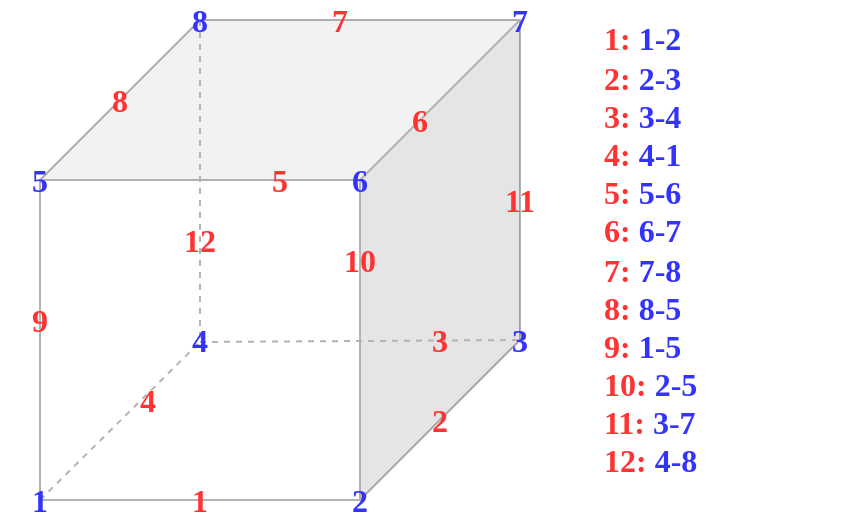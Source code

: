 <mxfile version="13.10.4" type="device"><diagram id="NV9ppHEdIdPxtA-3MKUw" name="Page-1"><mxGraphModel dx="813" dy="427" grid="1" gridSize="10" guides="1" tooltips="1" connect="1" arrows="1" fold="1" page="1" pageScale="1" pageWidth="827" pageHeight="1169" math="0" shadow="0"><root><mxCell id="0"/><mxCell id="1" parent="0"/><mxCell id="mt5KNRrtcUGNqwj14n9b-1" value="" style="shape=cube;whiteSpace=wrap;html=1;boundedLbl=1;backgroundOutline=1;darkOpacity=0.05;darkOpacity2=0.1;flipV=0;flipH=1;size=80;fillColor=none;strokeColor=#B3B3B3;" vertex="1" parent="1"><mxGeometry x="360" y="280" width="240" height="240" as="geometry"/></mxCell><mxCell id="mt5KNRrtcUGNqwj14n9b-2" value="" style="endArrow=none;dashed=1;html=1;exitX=1;exitY=1;exitDx=0;exitDy=0;exitPerimeter=0;entryX=0.667;entryY=0.671;entryDx=0;entryDy=0;entryPerimeter=0;strokeColor=#B3B3B3;" edge="1" parent="1" source="mt5KNRrtcUGNqwj14n9b-1" target="mt5KNRrtcUGNqwj14n9b-1"><mxGeometry width="50" height="50" relative="1" as="geometry"><mxPoint x="440" y="460" as="sourcePoint"/><mxPoint x="490" y="410" as="targetPoint"/></mxGeometry></mxCell><mxCell id="mt5KNRrtcUGNqwj14n9b-3" value="" style="endArrow=none;dashed=1;html=1;entryX=0;entryY=0;entryDx=160;entryDy=0;entryPerimeter=0;strokeColor=#B3B3B3;" edge="1" parent="1" target="mt5KNRrtcUGNqwj14n9b-1"><mxGeometry width="50" height="50" relative="1" as="geometry"><mxPoint x="440" y="439" as="sourcePoint"/><mxPoint x="490" y="410" as="targetPoint"/></mxGeometry></mxCell><mxCell id="mt5KNRrtcUGNqwj14n9b-4" value="" style="endArrow=none;dashed=1;html=1;entryX=0;entryY=0;entryDx=0;entryDy=160;entryPerimeter=0;strokeColor=#B3B3B3;" edge="1" parent="1" target="mt5KNRrtcUGNqwj14n9b-1"><mxGeometry width="50" height="50" relative="1" as="geometry"><mxPoint x="440" y="441" as="sourcePoint"/><mxPoint x="490" y="410" as="targetPoint"/></mxGeometry></mxCell><mxCell id="mt5KNRrtcUGNqwj14n9b-6" value="5" style="text;html=1;strokeColor=none;fillColor=none;align=center;verticalAlign=middle;whiteSpace=wrap;rounded=0;fontStyle=1;fontFamily=Verdana;fontSize=16;fontColor=#3333FF;" vertex="1" parent="1"><mxGeometry x="340" y="350" width="40" height="20" as="geometry"/></mxCell><mxCell id="mt5KNRrtcUGNqwj14n9b-7" value="6" style="text;html=1;strokeColor=none;fillColor=none;align=center;verticalAlign=middle;whiteSpace=wrap;rounded=0;fontStyle=1;fontFamily=Verdana;fontSize=16;fontColor=#3333FF;" vertex="1" parent="1"><mxGeometry x="500" y="350" width="40" height="20" as="geometry"/></mxCell><mxCell id="mt5KNRrtcUGNqwj14n9b-8" value="7" style="text;html=1;strokeColor=none;fillColor=none;align=center;verticalAlign=middle;whiteSpace=wrap;rounded=0;fontStyle=1;fontFamily=Verdana;fontSize=16;fontColor=#3333FF;" vertex="1" parent="1"><mxGeometry x="580" y="270" width="40" height="20" as="geometry"/></mxCell><mxCell id="mt5KNRrtcUGNqwj14n9b-9" value="8" style="text;html=1;strokeColor=none;fillColor=none;align=center;verticalAlign=middle;whiteSpace=wrap;rounded=0;fontStyle=1;fontFamily=Verdana;fontSize=16;fontColor=#3333FF;" vertex="1" parent="1"><mxGeometry x="420" y="270" width="40" height="20" as="geometry"/></mxCell><mxCell id="mt5KNRrtcUGNqwj14n9b-10" value="1" style="text;html=1;strokeColor=none;fillColor=none;align=center;verticalAlign=middle;whiteSpace=wrap;rounded=0;fontStyle=1;fontFamily=Verdana;fontSize=16;fontColor=#3333FF;" vertex="1" parent="1"><mxGeometry x="340" y="510" width="40" height="20" as="geometry"/></mxCell><mxCell id="mt5KNRrtcUGNqwj14n9b-11" value="2" style="text;html=1;strokeColor=none;fillColor=none;align=center;verticalAlign=middle;whiteSpace=wrap;rounded=0;fontStyle=1;fontFamily=Verdana;fontSize=16;fontColor=#3333FF;" vertex="1" parent="1"><mxGeometry x="500" y="510" width="40" height="20" as="geometry"/></mxCell><mxCell id="mt5KNRrtcUGNqwj14n9b-12" value="3" style="text;html=1;strokeColor=none;fillColor=none;align=center;verticalAlign=middle;whiteSpace=wrap;rounded=0;fontStyle=1;fontFamily=Verdana;fontSize=16;fontColor=#3333FF;" vertex="1" parent="1"><mxGeometry x="580" y="430" width="40" height="20" as="geometry"/></mxCell><mxCell id="mt5KNRrtcUGNqwj14n9b-13" value="4" style="text;html=1;strokeColor=none;fillColor=none;align=center;verticalAlign=middle;whiteSpace=wrap;rounded=0;fontStyle=1;fontFamily=Verdana;fontSize=16;fontColor=#3333FF;" vertex="1" parent="1"><mxGeometry x="420" y="430" width="40" height="20" as="geometry"/></mxCell><mxCell id="mt5KNRrtcUGNqwj14n9b-15" value="1" style="text;html=1;strokeColor=none;fillColor=none;align=center;verticalAlign=middle;whiteSpace=wrap;rounded=0;fontStyle=1;fontFamily=Verdana;fontSize=16;fontColor=#FF3333;" vertex="1" parent="1"><mxGeometry x="420" y="510" width="40" height="20" as="geometry"/></mxCell><mxCell id="mt5KNRrtcUGNqwj14n9b-16" value="2" style="text;html=1;strokeColor=none;fillColor=none;align=center;verticalAlign=middle;whiteSpace=wrap;rounded=0;fontStyle=1;fontFamily=Verdana;fontSize=16;fontColor=#FF3333;" vertex="1" parent="1"><mxGeometry x="540" y="470" width="40" height="20" as="geometry"/></mxCell><mxCell id="mt5KNRrtcUGNqwj14n9b-17" value="3" style="text;html=1;strokeColor=none;fillColor=none;align=center;verticalAlign=middle;whiteSpace=wrap;rounded=0;fontStyle=1;fontFamily=Verdana;fontSize=16;fontColor=#FF3333;" vertex="1" parent="1"><mxGeometry x="540" y="430" width="40" height="20" as="geometry"/></mxCell><mxCell id="mt5KNRrtcUGNqwj14n9b-20" value="4" style="text;html=1;strokeColor=none;fillColor=none;align=center;verticalAlign=middle;whiteSpace=wrap;rounded=0;fontStyle=1;fontFamily=Verdana;fontSize=16;fontColor=#FF3333;" vertex="1" parent="1"><mxGeometry x="394" y="460" width="40" height="20" as="geometry"/></mxCell><mxCell id="mt5KNRrtcUGNqwj14n9b-21" value="5" style="text;html=1;strokeColor=none;fillColor=none;align=center;verticalAlign=middle;whiteSpace=wrap;rounded=0;fontStyle=1;fontFamily=Verdana;fontSize=16;fontColor=#FF3333;" vertex="1" parent="1"><mxGeometry x="460" y="350" width="40" height="20" as="geometry"/></mxCell><mxCell id="mt5KNRrtcUGNqwj14n9b-22" value="6" style="text;html=1;strokeColor=none;fillColor=none;align=center;verticalAlign=middle;whiteSpace=wrap;rounded=0;fontStyle=1;fontFamily=Verdana;fontSize=16;fontColor=#FF3333;" vertex="1" parent="1"><mxGeometry x="530" y="320" width="40" height="20" as="geometry"/></mxCell><mxCell id="mt5KNRrtcUGNqwj14n9b-23" value="7" style="text;html=1;strokeColor=none;fillColor=none;align=center;verticalAlign=middle;whiteSpace=wrap;rounded=0;fontStyle=1;fontFamily=Verdana;fontSize=16;fontColor=#FF3333;" vertex="1" parent="1"><mxGeometry x="490" y="270" width="40" height="20" as="geometry"/></mxCell><mxCell id="mt5KNRrtcUGNqwj14n9b-24" value="8" style="text;html=1;strokeColor=none;fillColor=none;align=center;verticalAlign=middle;whiteSpace=wrap;rounded=0;fontStyle=1;fontFamily=Verdana;fontSize=16;fontColor=#FF3333;" vertex="1" parent="1"><mxGeometry x="380" y="310" width="40" height="20" as="geometry"/></mxCell><mxCell id="mt5KNRrtcUGNqwj14n9b-25" value="9&lt;span style=&quot;color: rgba(0 , 0 , 0 , 0) ; font-family: monospace ; font-size: 0px ; font-weight: 400&quot;&gt;%3CmxGraphModel%3E%3Croot%3E%3CmxCell%20id%3D%220%22%2F%3E%3CmxCell%20id%3D%221%22%20parent%3D%220%22%2F%3E%3CmxCell%20id%3D%222%22%20value%3D%222%22%20style%3D%22text%3Bhtml%3D1%3BstrokeColor%3Dnone%3BfillColor%3Dnone%3Balign%3Dcenter%3BverticalAlign%3Dmiddle%3BwhiteSpace%3Dwrap%3Brounded%3D0%3BfontStyle%3D1%3BfontFamily%3DVerdana%3BfontSize%3D16%3BfontColor%3D%23FF3333%3B%22%20vertex%3D%221%22%20parent%3D%221%22%3E%3CmxGeometry%20x%3D%22540%22%20y%3D%22470%22%20width%3D%2240%22%20height%3D%2220%22%20as%3D%22geometry%22%2F%3E%3C%2FmxCell%3E%3C%2Froot%3E%3C%2FmxGraphModel%3E&lt;/span&gt;" style="text;html=1;strokeColor=none;fillColor=none;align=center;verticalAlign=middle;whiteSpace=wrap;rounded=0;fontStyle=1;fontFamily=Verdana;fontSize=16;fontColor=#FF3333;" vertex="1" parent="1"><mxGeometry x="340" y="420" width="40" height="20" as="geometry"/></mxCell><mxCell id="mt5KNRrtcUGNqwj14n9b-26" value="10" style="text;html=1;strokeColor=none;fillColor=none;align=center;verticalAlign=middle;whiteSpace=wrap;rounded=0;fontStyle=1;fontFamily=Verdana;fontSize=16;fontColor=#FF3333;" vertex="1" parent="1"><mxGeometry x="500" y="390" width="40" height="20" as="geometry"/></mxCell><mxCell id="mt5KNRrtcUGNqwj14n9b-27" value="11" style="text;html=1;strokeColor=none;fillColor=none;align=center;verticalAlign=middle;whiteSpace=wrap;rounded=0;fontStyle=1;fontFamily=Verdana;fontSize=16;fontColor=#FF3333;" vertex="1" parent="1"><mxGeometry x="580" y="360" width="40" height="20" as="geometry"/></mxCell><mxCell id="mt5KNRrtcUGNqwj14n9b-28" value="12" style="text;html=1;strokeColor=none;fillColor=none;align=center;verticalAlign=middle;whiteSpace=wrap;rounded=0;fontStyle=1;fontFamily=Verdana;fontSize=16;fontColor=#FF3333;" vertex="1" parent="1"><mxGeometry x="420" y="380" width="40" height="20" as="geometry"/></mxCell><mxCell id="mt5KNRrtcUGNqwj14n9b-29" value="1: &lt;font color=&quot;#3333ff&quot;&gt;1-2&lt;/font&gt;&lt;br&gt;2: &lt;font color=&quot;#3333ff&quot;&gt;2-3&lt;/font&gt;&lt;br&gt;3: &lt;font color=&quot;#3333ff&quot;&gt;3-4&lt;/font&gt;&lt;br&gt;4: &lt;font color=&quot;#3333ff&quot;&gt;4-1&lt;/font&gt;&lt;br&gt;5: &lt;font color=&quot;#3333ff&quot;&gt;5-6&lt;/font&gt;&lt;br&gt;6: &lt;font color=&quot;#3333ff&quot;&gt;6-7&lt;/font&gt;&lt;br&gt;7:&lt;font color=&quot;#3333ff&quot;&gt; 7-8&lt;/font&gt;&lt;br&gt;8: &lt;font color=&quot;#3333ff&quot;&gt;8-5&lt;/font&gt;&lt;br&gt;9: &lt;font color=&quot;#3333ff&quot;&gt;1-5&lt;/font&gt;&lt;br&gt;10: &lt;font color=&quot;#3333ff&quot;&gt;2-5&lt;/font&gt;&lt;br&gt;11: &lt;font color=&quot;#3333ff&quot;&gt;3-7&lt;/font&gt;&lt;br&gt;12: &lt;font color=&quot;#3333ff&quot;&gt;4-8&lt;/font&gt;" style="text;html=1;strokeColor=none;fillColor=none;align=left;verticalAlign=middle;whiteSpace=wrap;rounded=0;fontStyle=1;fontFamily=Verdana;fontSize=16;fontColor=#FF3333;" vertex="1" parent="1"><mxGeometry x="640" y="270" width="120" height="250" as="geometry"/></mxCell></root></mxGraphModel></diagram></mxfile>